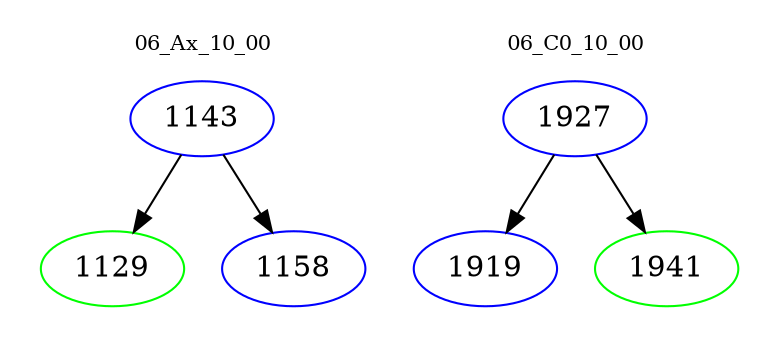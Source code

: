 digraph{
subgraph cluster_0 {
color = white
label = "06_Ax_10_00";
fontsize=10;
T0_1143 [label="1143", color="blue"]
T0_1143 -> T0_1129 [color="black"]
T0_1129 [label="1129", color="green"]
T0_1143 -> T0_1158 [color="black"]
T0_1158 [label="1158", color="blue"]
}
subgraph cluster_1 {
color = white
label = "06_C0_10_00";
fontsize=10;
T1_1927 [label="1927", color="blue"]
T1_1927 -> T1_1919 [color="black"]
T1_1919 [label="1919", color="blue"]
T1_1927 -> T1_1941 [color="black"]
T1_1941 [label="1941", color="green"]
}
}
